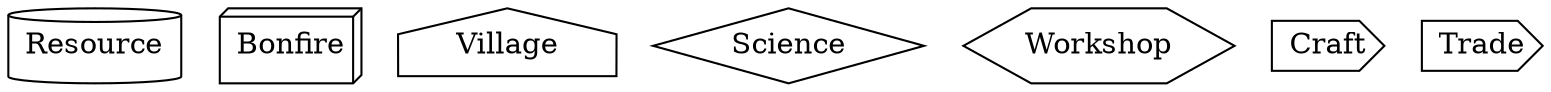 
digraph {
  "Resource" [shape="cylinder"];
  "Bonfire" [shape="box3d"];
  "Village" [shape="house"];
  "Science" [shape="diamond"];
  "Workshop" [shape="hexagon"];
  "Craft" [shape="cds"];
  "Trade" [shape="cds"];
}
